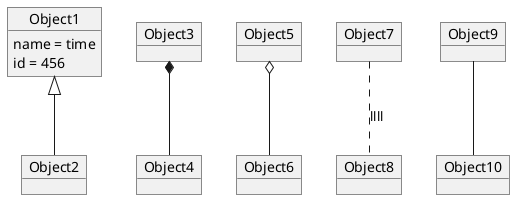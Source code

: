 @startuml

 object Object1
 object Object2
 object Object3
 object Object4
 object Object5
 object Object6
 object Object7
 object Object8
 object Object9
 object Object10

 Object1 : name = time
 Object1 : id = 456

Object1 <|-- Object2
Object3 *-- Object4
Object5 o-- Object6
Object7 .. Object8 : llll
Object9 -- Object10

newpage



@enduml